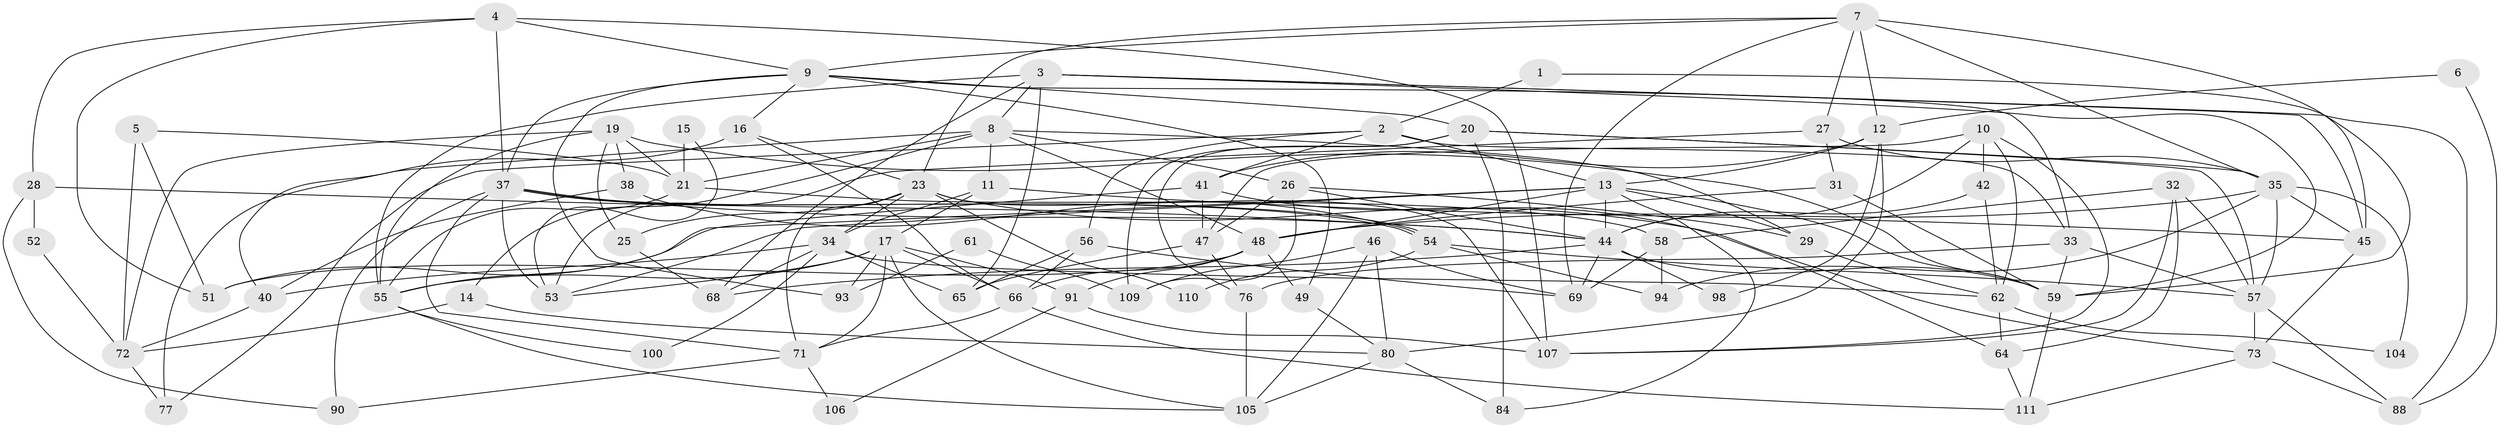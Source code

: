 // Generated by graph-tools (version 1.1) at 2025/52/02/27/25 19:52:04]
// undirected, 79 vertices, 188 edges
graph export_dot {
graph [start="1"]
  node [color=gray90,style=filled];
  1;
  2 [super="+18"];
  3 [super="+87"];
  4 [super="+112"];
  5 [super="+96"];
  6;
  7 [super="+67"];
  8 [super="+36"];
  9 [super="+22"];
  10;
  11;
  12 [super="+83"];
  13 [super="+89"];
  14;
  15;
  16 [super="+24"];
  17 [super="+60"];
  19 [super="+30"];
  20 [super="+99"];
  21 [super="+70"];
  23 [super="+43"];
  25;
  26;
  27 [super="+39"];
  28;
  29;
  31;
  32;
  33;
  34 [super="+92"];
  35 [super="+81"];
  37 [super="+74"];
  38;
  40;
  41 [super="+101"];
  42;
  44 [super="+95"];
  45;
  46;
  47 [super="+86"];
  48 [super="+50"];
  49 [super="+78"];
  51;
  52;
  53 [super="+85"];
  54;
  55 [super="+79"];
  56;
  57 [super="+63"];
  58;
  59 [super="+113"];
  61;
  62 [super="+103"];
  64;
  65;
  66 [super="+75"];
  68;
  69 [super="+102"];
  71 [super="+97"];
  72 [super="+108"];
  73;
  76;
  77;
  80 [super="+82"];
  84;
  88;
  90;
  91;
  93;
  94;
  98;
  100;
  104;
  105;
  106;
  107;
  109;
  110;
  111;
  1 -- 2;
  1 -- 59;
  2 -- 13;
  2 -- 56;
  2 -- 33;
  2 -- 77;
  2 -- 41;
  3 -- 8;
  3 -- 45;
  3 -- 68;
  3 -- 65;
  3 -- 59;
  3 -- 88;
  3 -- 55;
  4 -- 37;
  4 -- 28;
  4 -- 107;
  4 -- 51;
  4 -- 9;
  5 -- 51 [weight=2];
  5 -- 21;
  5 -- 72;
  6 -- 88;
  6 -- 12;
  7 -- 27;
  7 -- 12 [weight=2];
  7 -- 23;
  7 -- 69;
  7 -- 45;
  7 -- 35;
  7 -- 9;
  8 -- 26;
  8 -- 14;
  8 -- 48;
  8 -- 21;
  8 -- 11;
  8 -- 77;
  8 -- 29;
  9 -- 20;
  9 -- 16;
  9 -- 33;
  9 -- 49;
  9 -- 93;
  9 -- 37;
  10 -- 44;
  10 -- 42;
  10 -- 47;
  10 -- 107;
  10 -- 62;
  11 -- 45;
  11 -- 34;
  11 -- 17;
  12 -- 98;
  12 -- 80;
  12 -- 41;
  12 -- 13;
  13 -- 59;
  13 -- 29;
  13 -- 44;
  13 -- 53;
  13 -- 51;
  13 -- 84;
  13 -- 48;
  14 -- 80;
  14 -- 72;
  15 -- 53;
  15 -- 21;
  16 -- 40;
  16 -- 66;
  16 -- 23;
  17 -- 105;
  17 -- 53;
  17 -- 71;
  17 -- 93;
  17 -- 66 [weight=2];
  17 -- 55;
  17 -- 91;
  19 -- 38;
  19 -- 21;
  19 -- 59;
  19 -- 72;
  19 -- 25;
  19 -- 55;
  20 -- 35;
  20 -- 57;
  20 -- 84;
  20 -- 109;
  20 -- 76;
  21 -- 55;
  21 -- 58;
  23 -- 25;
  23 -- 34;
  23 -- 110;
  23 -- 73;
  23 -- 107;
  23 -- 71;
  25 -- 68;
  26 -- 109;
  26 -- 29;
  26 -- 47;
  26 -- 44;
  27 -- 31;
  27 -- 35;
  27 -- 53;
  28 -- 44;
  28 -- 90;
  28 -- 52;
  29 -- 62;
  31 -- 59;
  31 -- 48;
  32 -- 64;
  32 -- 107;
  32 -- 57;
  32 -- 58;
  33 -- 59;
  33 -- 76;
  33 -- 57;
  34 -- 65;
  34 -- 68;
  34 -- 100;
  34 -- 40;
  34 -- 62;
  35 -- 48;
  35 -- 45;
  35 -- 104;
  35 -- 57;
  35 -- 94;
  37 -- 54;
  37 -- 54;
  37 -- 53;
  37 -- 90;
  37 -- 44;
  37 -- 71;
  38 -- 54;
  38 -- 40;
  40 -- 72;
  41 -- 55;
  41 -- 47;
  41 -- 64;
  42 -- 62 [weight=2];
  42 -- 44;
  44 -- 59;
  44 -- 98;
  44 -- 68;
  44 -- 69;
  45 -- 73;
  46 -- 105;
  46 -- 109;
  46 -- 80;
  46 -- 69;
  47 -- 76;
  47 -- 65;
  48 -- 51;
  48 -- 66;
  48 -- 49;
  48 -- 91;
  49 -- 80;
  52 -- 72;
  54 -- 57;
  54 -- 94;
  54 -- 110;
  55 -- 100;
  55 -- 105;
  56 -- 69;
  56 -- 66;
  56 -- 65;
  57 -- 73;
  57 -- 88;
  58 -- 94;
  58 -- 69;
  59 -- 111;
  61 -- 109;
  61 -- 93;
  62 -- 104;
  62 -- 64;
  64 -- 111;
  66 -- 111;
  66 -- 71;
  71 -- 106;
  71 -- 90;
  72 -- 77;
  73 -- 111;
  73 -- 88;
  76 -- 105;
  80 -- 84;
  80 -- 105;
  91 -- 107;
  91 -- 106;
}
